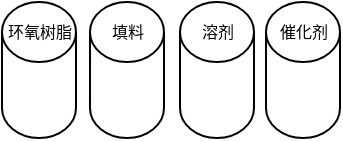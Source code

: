 <mxfile version="27.1.4">
  <diagram name="第 1 页" id="NM45Fy-Pm7l9fKpPG5w4">
    <mxGraphModel dx="331" dy="191" grid="0" gridSize="10" guides="1" tooltips="1" connect="1" arrows="1" fold="1" page="1" pageScale="1" pageWidth="900" pageHeight="1600" math="0" shadow="0">
      <root>
        <mxCell id="0" />
        <mxCell id="1" parent="0" />
        <mxCell id="Wi9fWY7tMc1d5rnaZym0-1" value="" style="shape=cylinder3;whiteSpace=wrap;html=1;boundedLbl=1;backgroundOutline=1;size=15;" vertex="1" parent="1">
          <mxGeometry x="24" y="19" width="37" height="68" as="geometry" />
        </mxCell>
        <mxCell id="Wi9fWY7tMc1d5rnaZym0-3" value="&lt;font style=&quot;font-size: 8px;&quot;&gt;环氧树脂&lt;/font&gt;" style="text;html=1;align=center;verticalAlign=middle;whiteSpace=wrap;rounded=0;" vertex="1" parent="1">
          <mxGeometry x="26" y="24" width="34" height="18" as="geometry" />
        </mxCell>
        <mxCell id="Wi9fWY7tMc1d5rnaZym0-4" value="" style="shape=cylinder3;whiteSpace=wrap;html=1;boundedLbl=1;backgroundOutline=1;size=15;" vertex="1" parent="1">
          <mxGeometry x="68" y="19" width="37" height="68" as="geometry" />
        </mxCell>
        <mxCell id="Wi9fWY7tMc1d5rnaZym0-5" value="&lt;span style=&quot;font-size: 8px;&quot;&gt;填料&lt;/span&gt;" style="text;html=1;align=center;verticalAlign=middle;whiteSpace=wrap;rounded=0;" vertex="1" parent="1">
          <mxGeometry x="70" y="24" width="34" height="18" as="geometry" />
        </mxCell>
        <mxCell id="Wi9fWY7tMc1d5rnaZym0-7" value="" style="shape=cylinder3;whiteSpace=wrap;html=1;boundedLbl=1;backgroundOutline=1;size=15;" vertex="1" parent="1">
          <mxGeometry x="113" y="19" width="37" height="68" as="geometry" />
        </mxCell>
        <mxCell id="Wi9fWY7tMc1d5rnaZym0-8" value="&lt;span style=&quot;font-size: 8px;&quot;&gt;溶剂&lt;/span&gt;" style="text;html=1;align=center;verticalAlign=middle;whiteSpace=wrap;rounded=0;" vertex="1" parent="1">
          <mxGeometry x="115" y="24" width="34" height="18" as="geometry" />
        </mxCell>
        <mxCell id="Wi9fWY7tMc1d5rnaZym0-9" value="" style="shape=cylinder3;whiteSpace=wrap;html=1;boundedLbl=1;backgroundOutline=1;size=15;" vertex="1" parent="1">
          <mxGeometry x="156" y="19" width="37" height="68" as="geometry" />
        </mxCell>
        <mxCell id="Wi9fWY7tMc1d5rnaZym0-10" value="&lt;span style=&quot;font-size: 8px;&quot;&gt;催化剂&lt;/span&gt;" style="text;html=1;align=center;verticalAlign=middle;whiteSpace=wrap;rounded=0;" vertex="1" parent="1">
          <mxGeometry x="157.5" y="24" width="34" height="18" as="geometry" />
        </mxCell>
      </root>
    </mxGraphModel>
  </diagram>
</mxfile>
